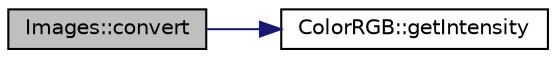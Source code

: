 digraph "Images::convert"
{
 // INTERACTIVE_SVG=YES
  edge [fontname="Helvetica",fontsize="10",labelfontname="Helvetica",labelfontsize="10"];
  node [fontname="Helvetica",fontsize="10",shape=record];
  rankdir="LR";
  Node1 [label="Images::convert",height=0.2,width=0.4,color="black", fillcolor="grey75", style="filled", fontcolor="black"];
  Node1 -> Node2 [color="midnightblue",fontsize="10",style="solid",fontname="Helvetica"];
  Node2 [label="ColorRGB::getIntensity",height=0.2,width=0.4,color="black", fillcolor="white", style="filled",URL="$d7/dff/class_color_r_g_b.html#ac93e18d9d30ca7da2043696006a90712"];
}
